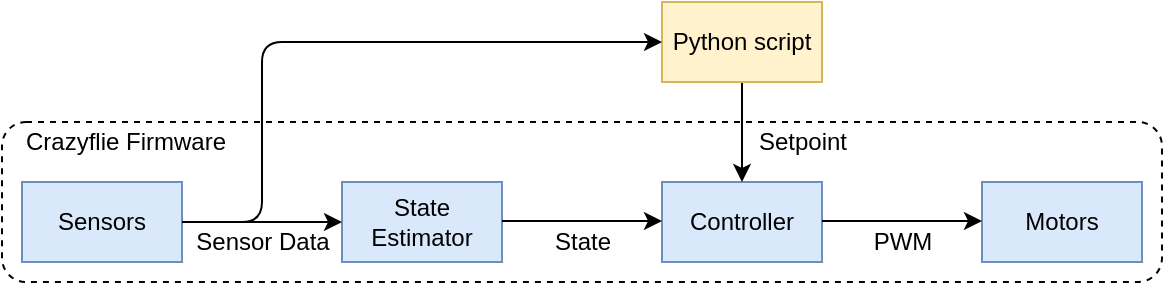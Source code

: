 <mxfile version="13.3.1" type="device"><diagram id="LuDqX--EvWdHGpS1rIuf" name="Page-1"><mxGraphModel dx="946" dy="617" grid="1" gridSize="10" guides="1" tooltips="1" connect="1" arrows="1" fold="1" page="1" pageScale="1" pageWidth="1920" pageHeight="1200" math="0" shadow="0"><root><mxCell id="0"/><mxCell id="1" parent="0"/><mxCell id="u5MFBRYF_spc4FK8qQHd-15" value="" style="rounded=1;whiteSpace=wrap;html=1;fillColor=none;dashed=1;" parent="1" vertex="1"><mxGeometry x="190" y="170" width="580" height="80" as="geometry"/></mxCell><mxCell id="u5MFBRYF_spc4FK8qQHd-1" value="Sensors" style="rounded=0;whiteSpace=wrap;html=1;fillColor=#dae8fc;strokeColor=#6c8ebf;" parent="1" vertex="1"><mxGeometry x="200" y="200" width="80" height="40" as="geometry"/></mxCell><mxCell id="u5MFBRYF_spc4FK8qQHd-2" value="State Estimator" style="rounded=0;whiteSpace=wrap;html=1;fillColor=#dae8fc;strokeColor=#6c8ebf;" parent="1" vertex="1"><mxGeometry x="360" y="200" width="80" height="40" as="geometry"/></mxCell><mxCell id="u5MFBRYF_spc4FK8qQHd-3" value="Controller" style="rounded=0;whiteSpace=wrap;html=1;fillColor=#dae8fc;strokeColor=#6c8ebf;" parent="1" vertex="1"><mxGeometry x="520" y="200" width="80" height="40" as="geometry"/></mxCell><mxCell id="u5MFBRYF_spc4FK8qQHd-4" value="Motors" style="rounded=0;whiteSpace=wrap;html=1;fillColor=#dae8fc;strokeColor=#6c8ebf;" parent="1" vertex="1"><mxGeometry x="680" y="200" width="80" height="40" as="geometry"/></mxCell><mxCell id="u5MFBRYF_spc4FK8qQHd-6" value="" style="endArrow=classic;html=1;exitX=1;exitY=0.5;exitDx=0;exitDy=0;entryX=0;entryY=0.5;entryDx=0;entryDy=0;" parent="1" source="u5MFBRYF_spc4FK8qQHd-1" target="u5MFBRYF_spc4FK8qQHd-2" edge="1"><mxGeometry width="50" height="50" relative="1" as="geometry"><mxPoint x="240" y="370" as="sourcePoint"/><mxPoint x="290" y="320" as="targetPoint"/></mxGeometry></mxCell><mxCell id="u5MFBRYF_spc4FK8qQHd-7" value="" style="endArrow=classic;html=1;exitX=1;exitY=0.5;exitDx=0;exitDy=0;entryX=0;entryY=0.5;entryDx=0;entryDy=0;" parent="1" edge="1"><mxGeometry width="50" height="50" relative="1" as="geometry"><mxPoint x="440" y="219.5" as="sourcePoint"/><mxPoint x="520" y="219.5" as="targetPoint"/></mxGeometry></mxCell><mxCell id="u5MFBRYF_spc4FK8qQHd-8" value="" style="endArrow=classic;html=1;exitX=1;exitY=0.5;exitDx=0;exitDy=0;entryX=0;entryY=0.5;entryDx=0;entryDy=0;" parent="1" edge="1"><mxGeometry width="50" height="50" relative="1" as="geometry"><mxPoint x="600" y="219.5" as="sourcePoint"/><mxPoint x="680" y="219.5" as="targetPoint"/></mxGeometry></mxCell><mxCell id="u5MFBRYF_spc4FK8qQHd-9" value="" style="endArrow=classic;html=1;exitX=0.5;exitY=1;exitDx=0;exitDy=0;entryX=0.5;entryY=0;entryDx=0;entryDy=0;" parent="1" source="u5MFBRYF_spc4FK8qQHd-17" target="u5MFBRYF_spc4FK8qQHd-3" edge="1"><mxGeometry width="50" height="50" relative="1" as="geometry"><mxPoint x="560" y="160" as="sourcePoint"/><mxPoint x="390" y="250" as="targetPoint"/></mxGeometry></mxCell><mxCell id="u5MFBRYF_spc4FK8qQHd-10" value="Sensor Data" style="text;html=1;align=center;verticalAlign=middle;resizable=0;points=[];autosize=1;" parent="1" vertex="1"><mxGeometry x="280" y="220" width="80" height="20" as="geometry"/></mxCell><mxCell id="u5MFBRYF_spc4FK8qQHd-11" value="State" style="text;html=1;align=center;verticalAlign=middle;resizable=0;points=[];autosize=1;" parent="1" vertex="1"><mxGeometry x="460" y="220" width="40" height="20" as="geometry"/></mxCell><mxCell id="u5MFBRYF_spc4FK8qQHd-12" value="Setpoint" style="text;html=1;align=center;verticalAlign=middle;resizable=0;points=[];autosize=1;" parent="1" vertex="1"><mxGeometry x="560" y="170" width="60" height="20" as="geometry"/></mxCell><mxCell id="u5MFBRYF_spc4FK8qQHd-13" value="PWM" style="text;html=1;align=center;verticalAlign=middle;resizable=0;points=[];autosize=1;" parent="1" vertex="1"><mxGeometry x="620" y="220" width="40" height="20" as="geometry"/></mxCell><mxCell id="u5MFBRYF_spc4FK8qQHd-16" value="Crazyflie Firmware" style="text;html=1;align=left;verticalAlign=middle;resizable=0;points=[];autosize=1;" parent="1" vertex="1"><mxGeometry x="200" y="170" width="120" height="20" as="geometry"/></mxCell><mxCell id="u5MFBRYF_spc4FK8qQHd-17" value="Python script" style="rounded=0;whiteSpace=wrap;html=1;fillColor=#fff2cc;strokeColor=#d6b656;" parent="1" vertex="1"><mxGeometry x="520" y="110" width="80" height="40" as="geometry"/></mxCell><mxCell id="M8ePBByHGRJjRhdis24N-1" value="" style="endArrow=classic;html=1;exitX=1;exitY=0.5;exitDx=0;exitDy=0;entryX=0;entryY=0.5;entryDx=0;entryDy=0;" edge="1" parent="1" source="u5MFBRYF_spc4FK8qQHd-1" target="u5MFBRYF_spc4FK8qQHd-17"><mxGeometry width="50" height="50" relative="1" as="geometry"><mxPoint x="350" y="180" as="sourcePoint"/><mxPoint x="400" y="130" as="targetPoint"/><Array as="points"><mxPoint x="320" y="220"/><mxPoint x="320" y="130"/></Array></mxGeometry></mxCell></root></mxGraphModel></diagram></mxfile>